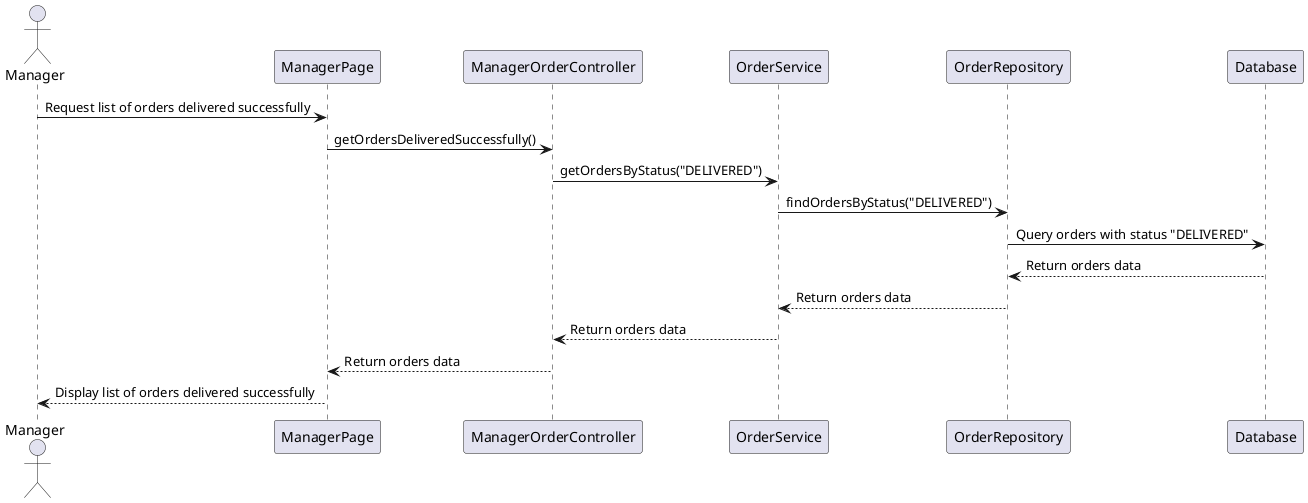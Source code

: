 @startuml
actor Manager

Manager -> ManagerPage: Request list of orders delivered successfully
ManagerPage -> ManagerOrderController: getOrdersDeliveredSuccessfully()
ManagerOrderController -> OrderService: getOrdersByStatus("DELIVERED")
OrderService -> OrderRepository: findOrdersByStatus("DELIVERED")
OrderRepository -> Database: Query orders with status "DELIVERED"
Database --> OrderRepository: Return orders data
OrderRepository --> OrderService: Return orders data
OrderService --> ManagerOrderController: Return orders data
ManagerOrderController --> ManagerPage: Return orders data
ManagerPage --> Manager: Display list of orders delivered successfully
@enduml


